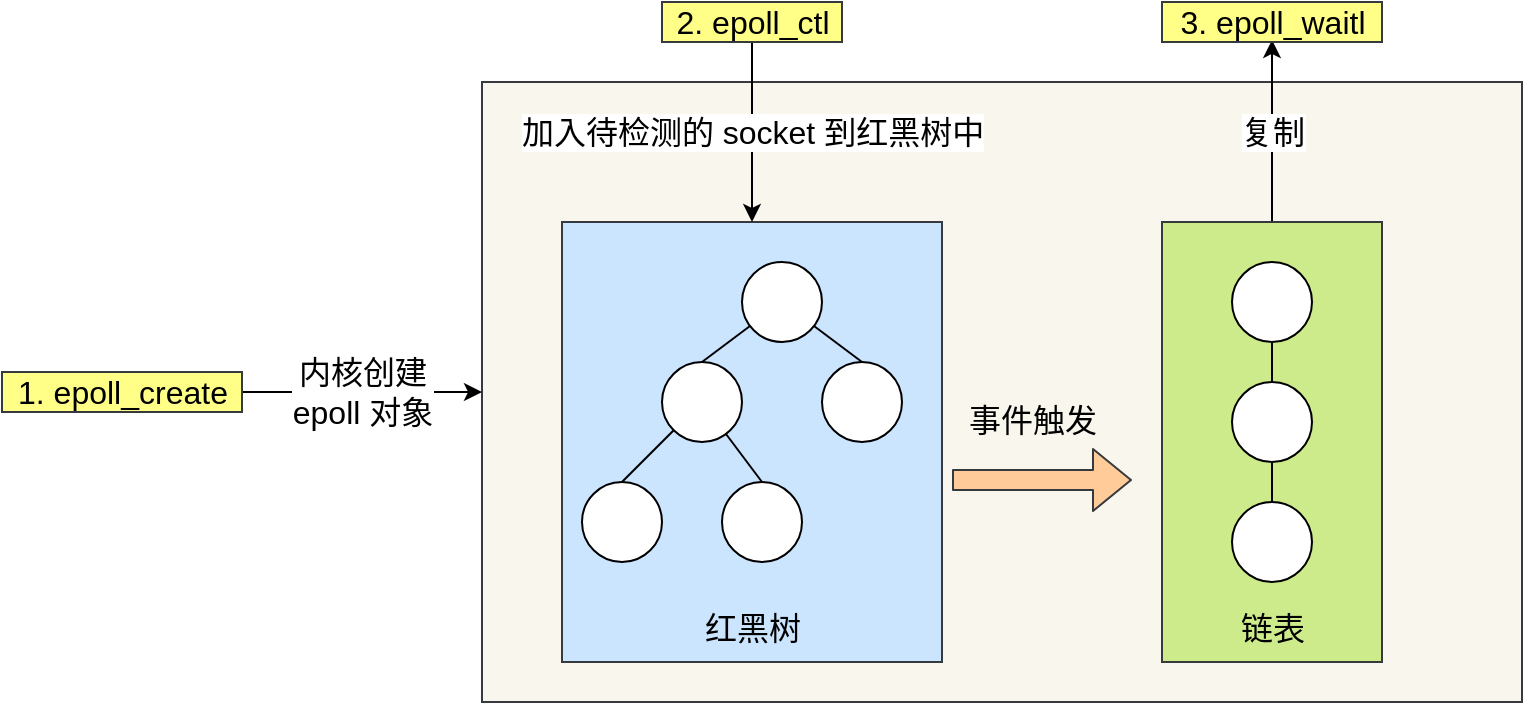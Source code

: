 <mxfile version="14.4.8" type="github">
  <diagram id="pBqW5An4n-5ncV7pVt7Z" name="第 1 页">
    <mxGraphModel dx="1764" dy="541" grid="1" gridSize="10" guides="1" tooltips="1" connect="1" arrows="1" fold="1" page="1" pageScale="1" pageWidth="827" pageHeight="1169" math="0" shadow="0">
      <root>
        <mxCell id="0" />
        <mxCell id="1" parent="0" />
        <mxCell id="ufdoN123zz2Q9GGjxJdv-27" value="" style="rounded=0;whiteSpace=wrap;html=1;fontSize=16;fillColor=#f9f7ed;strokeColor=#36393d;" vertex="1" parent="1">
          <mxGeometry x="90" y="70" width="520" height="310" as="geometry" />
        </mxCell>
        <mxCell id="ufdoN123zz2Q9GGjxJdv-24" value="复制" style="edgeStyle=none;rounded=0;orthogonalLoop=1;jettySize=auto;html=1;entryX=0.5;entryY=0.95;entryDx=0;entryDy=0;entryPerimeter=0;endArrow=classic;endFill=1;fontSize=16;" edge="1" parent="1" source="ufdoN123zz2Q9GGjxJdv-18" target="ufdoN123zz2Q9GGjxJdv-23">
          <mxGeometry relative="1" as="geometry" />
        </mxCell>
        <mxCell id="ufdoN123zz2Q9GGjxJdv-18" value="&lt;br&gt;&lt;br&gt;&lt;br&gt;&lt;br&gt;&lt;br&gt;&lt;br&gt;&lt;br&gt;&lt;br&gt;&lt;br&gt;&lt;br&gt;" style="rounded=0;whiteSpace=wrap;html=1;fontSize=16;fillColor=#cdeb8b;strokeColor=#36393d;" vertex="1" parent="1">
          <mxGeometry x="430" y="140" width="110" height="220" as="geometry" />
        </mxCell>
        <mxCell id="ufdoN123zz2Q9GGjxJdv-12" value="" style="rounded=0;whiteSpace=wrap;html=1;fontSize=16;fillColor=#cce5ff;strokeColor=#36393d;" vertex="1" parent="1">
          <mxGeometry x="130" y="140" width="190" height="220" as="geometry" />
        </mxCell>
        <mxCell id="ufdoN123zz2Q9GGjxJdv-7" style="rounded=0;orthogonalLoop=1;jettySize=auto;html=1;entryX=0.5;entryY=0;entryDx=0;entryDy=0;endArrow=none;endFill=0;" edge="1" parent="1" source="ufdoN123zz2Q9GGjxJdv-2" target="ufdoN123zz2Q9GGjxJdv-3">
          <mxGeometry relative="1" as="geometry" />
        </mxCell>
        <mxCell id="ufdoN123zz2Q9GGjxJdv-8" style="edgeStyle=none;rounded=0;orthogonalLoop=1;jettySize=auto;html=1;entryX=0.5;entryY=0;entryDx=0;entryDy=0;endArrow=none;endFill=0;" edge="1" parent="1" source="ufdoN123zz2Q9GGjxJdv-2" target="ufdoN123zz2Q9GGjxJdv-4">
          <mxGeometry relative="1" as="geometry" />
        </mxCell>
        <mxCell id="ufdoN123zz2Q9GGjxJdv-2" value="" style="ellipse;whiteSpace=wrap;html=1;aspect=fixed;" vertex="1" parent="1">
          <mxGeometry x="220" y="160" width="40" height="40" as="geometry" />
        </mxCell>
        <mxCell id="ufdoN123zz2Q9GGjxJdv-9" style="edgeStyle=none;rounded=0;orthogonalLoop=1;jettySize=auto;html=1;entryX=0.5;entryY=0;entryDx=0;entryDy=0;endArrow=none;endFill=0;exitX=0;exitY=1;exitDx=0;exitDy=0;" edge="1" parent="1" source="ufdoN123zz2Q9GGjxJdv-3" target="ufdoN123zz2Q9GGjxJdv-5">
          <mxGeometry relative="1" as="geometry" />
        </mxCell>
        <mxCell id="ufdoN123zz2Q9GGjxJdv-10" style="edgeStyle=none;rounded=0;orthogonalLoop=1;jettySize=auto;html=1;entryX=0.5;entryY=0;entryDx=0;entryDy=0;endArrow=none;endFill=0;" edge="1" parent="1" source="ufdoN123zz2Q9GGjxJdv-3" target="ufdoN123zz2Q9GGjxJdv-6">
          <mxGeometry relative="1" as="geometry" />
        </mxCell>
        <mxCell id="ufdoN123zz2Q9GGjxJdv-3" value="" style="ellipse;whiteSpace=wrap;html=1;aspect=fixed;" vertex="1" parent="1">
          <mxGeometry x="180" y="210" width="40" height="40" as="geometry" />
        </mxCell>
        <mxCell id="ufdoN123zz2Q9GGjxJdv-4" value="" style="ellipse;whiteSpace=wrap;html=1;aspect=fixed;" vertex="1" parent="1">
          <mxGeometry x="260" y="210" width="40" height="40" as="geometry" />
        </mxCell>
        <mxCell id="ufdoN123zz2Q9GGjxJdv-5" value="" style="ellipse;whiteSpace=wrap;html=1;aspect=fixed;" vertex="1" parent="1">
          <mxGeometry x="140" y="270" width="40" height="40" as="geometry" />
        </mxCell>
        <mxCell id="ufdoN123zz2Q9GGjxJdv-6" value="" style="ellipse;whiteSpace=wrap;html=1;aspect=fixed;" vertex="1" parent="1">
          <mxGeometry x="210" y="270" width="40" height="40" as="geometry" />
        </mxCell>
        <mxCell id="ufdoN123zz2Q9GGjxJdv-11" value="红黑树" style="text;html=1;align=center;verticalAlign=middle;resizable=0;points=[];autosize=1;fontSize=16;" vertex="1" parent="1">
          <mxGeometry x="195" y="333" width="60" height="20" as="geometry" />
        </mxCell>
        <mxCell id="ufdoN123zz2Q9GGjxJdv-16" style="edgeStyle=none;rounded=0;orthogonalLoop=1;jettySize=auto;html=1;endArrow=none;endFill=0;fontSize=16;" edge="1" parent="1" source="ufdoN123zz2Q9GGjxJdv-13" target="ufdoN123zz2Q9GGjxJdv-14">
          <mxGeometry relative="1" as="geometry" />
        </mxCell>
        <mxCell id="ufdoN123zz2Q9GGjxJdv-13" value="" style="ellipse;whiteSpace=wrap;html=1;aspect=fixed;" vertex="1" parent="1">
          <mxGeometry x="465" y="160" width="40" height="40" as="geometry" />
        </mxCell>
        <mxCell id="ufdoN123zz2Q9GGjxJdv-17" style="edgeStyle=none;rounded=0;orthogonalLoop=1;jettySize=auto;html=1;endArrow=none;endFill=0;fontSize=16;" edge="1" parent="1" source="ufdoN123zz2Q9GGjxJdv-14" target="ufdoN123zz2Q9GGjxJdv-15">
          <mxGeometry relative="1" as="geometry" />
        </mxCell>
        <mxCell id="ufdoN123zz2Q9GGjxJdv-14" value="" style="ellipse;whiteSpace=wrap;html=1;aspect=fixed;" vertex="1" parent="1">
          <mxGeometry x="465" y="220" width="40" height="40" as="geometry" />
        </mxCell>
        <mxCell id="ufdoN123zz2Q9GGjxJdv-15" value="" style="ellipse;whiteSpace=wrap;html=1;aspect=fixed;" vertex="1" parent="1">
          <mxGeometry x="465" y="280" width="40" height="40" as="geometry" />
        </mxCell>
        <mxCell id="ufdoN123zz2Q9GGjxJdv-19" value="链表" style="text;html=1;align=center;verticalAlign=middle;resizable=0;points=[];autosize=1;fontSize=16;" vertex="1" parent="1">
          <mxGeometry x="460" y="333" width="50" height="20" as="geometry" />
        </mxCell>
        <mxCell id="ufdoN123zz2Q9GGjxJdv-20" value="" style="shape=flexArrow;endArrow=classic;html=1;fontSize=16;fillColor=#ffcc99;strokeColor=#36393d;" edge="1" parent="1">
          <mxGeometry width="50" height="50" relative="1" as="geometry">
            <mxPoint x="325" y="269" as="sourcePoint" />
            <mxPoint x="415" y="269" as="targetPoint" />
          </mxGeometry>
        </mxCell>
        <mxCell id="ufdoN123zz2Q9GGjxJdv-21" value="事件触发" style="text;html=1;align=center;verticalAlign=middle;resizable=0;points=[];autosize=1;fontSize=16;" vertex="1" parent="1">
          <mxGeometry x="325" y="229" width="80" height="20" as="geometry" />
        </mxCell>
        <mxCell id="ufdoN123zz2Q9GGjxJdv-25" value="加入待检测的 socket 到红黑树中" style="edgeStyle=none;rounded=0;orthogonalLoop=1;jettySize=auto;html=1;entryX=0.5;entryY=0;entryDx=0;entryDy=0;endArrow=classic;endFill=1;fontSize=16;" edge="1" parent="1" source="ufdoN123zz2Q9GGjxJdv-22" target="ufdoN123zz2Q9GGjxJdv-12">
          <mxGeometry relative="1" as="geometry" />
        </mxCell>
        <mxCell id="ufdoN123zz2Q9GGjxJdv-22" value="2. epoll_ctl" style="text;html=1;align=center;verticalAlign=middle;resizable=0;points=[];autosize=1;fontSize=16;fillColor=#ffff88;strokeColor=#36393d;" vertex="1" parent="1">
          <mxGeometry x="180" y="30" width="90" height="20" as="geometry" />
        </mxCell>
        <mxCell id="ufdoN123zz2Q9GGjxJdv-23" value="3. epoll_waitl" style="text;html=1;align=center;verticalAlign=middle;resizable=0;points=[];autosize=1;fontSize=16;fillColor=#ffff88;strokeColor=#36393d;" vertex="1" parent="1">
          <mxGeometry x="430" y="30" width="110" height="20" as="geometry" />
        </mxCell>
        <mxCell id="ufdoN123zz2Q9GGjxJdv-28" value="内核创建 &lt;br&gt;epoll 对象" style="edgeStyle=none;rounded=0;orthogonalLoop=1;jettySize=auto;html=1;entryX=0;entryY=0.5;entryDx=0;entryDy=0;endArrow=classic;endFill=1;fontSize=16;" edge="1" parent="1" source="ufdoN123zz2Q9GGjxJdv-26" target="ufdoN123zz2Q9GGjxJdv-27">
          <mxGeometry relative="1" as="geometry" />
        </mxCell>
        <mxCell id="ufdoN123zz2Q9GGjxJdv-26" value="1. epoll_create" style="text;html=1;align=center;verticalAlign=middle;resizable=0;points=[];autosize=1;fontSize=16;fillColor=#ffff88;strokeColor=#36393d;" vertex="1" parent="1">
          <mxGeometry x="-150" y="215" width="120" height="20" as="geometry" />
        </mxCell>
      </root>
    </mxGraphModel>
  </diagram>
</mxfile>
